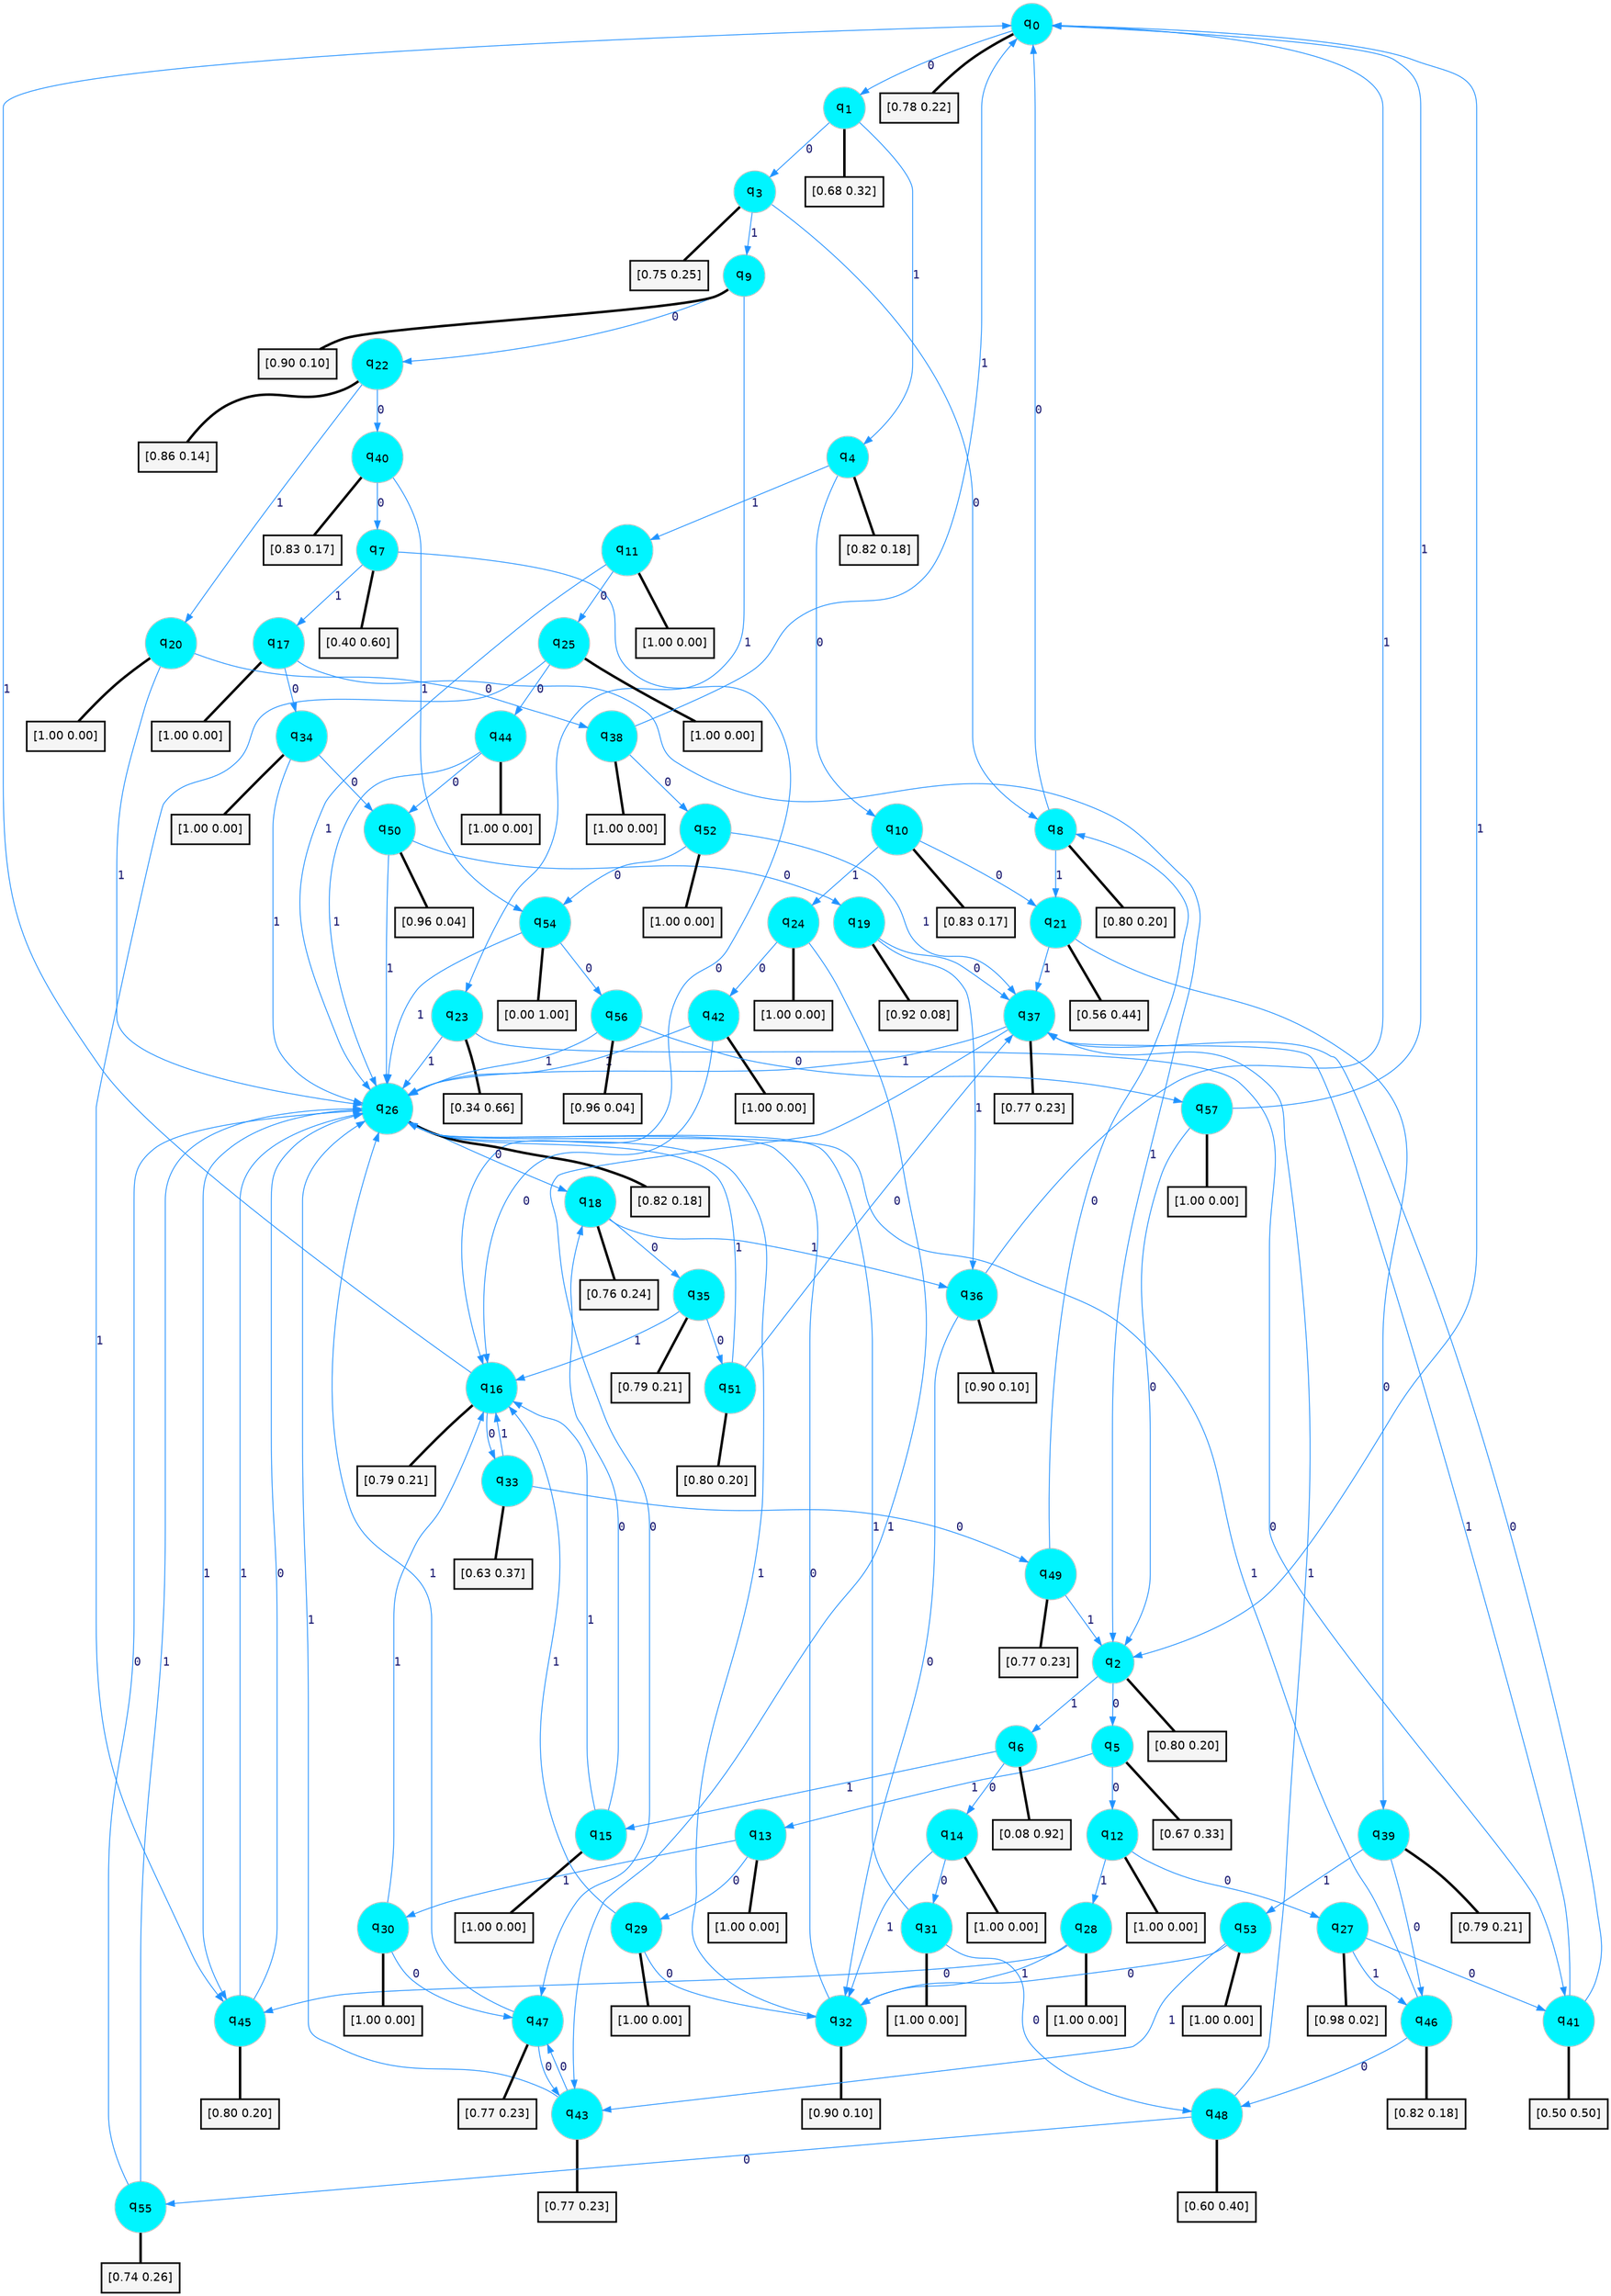 digraph G {
graph [
bgcolor=transparent, dpi=300, rankdir=TD, size="40,25"];
node [
color=gray, fillcolor=turquoise1, fontcolor=black, fontname=Helvetica, fontsize=16, fontweight=bold, shape=circle, style=filled];
edge [
arrowsize=1, color=dodgerblue1, fontcolor=midnightblue, fontname=courier, fontweight=bold, penwidth=1, style=solid, weight=20];
0[label=<q<SUB>0</SUB>>];
1[label=<q<SUB>1</SUB>>];
2[label=<q<SUB>2</SUB>>];
3[label=<q<SUB>3</SUB>>];
4[label=<q<SUB>4</SUB>>];
5[label=<q<SUB>5</SUB>>];
6[label=<q<SUB>6</SUB>>];
7[label=<q<SUB>7</SUB>>];
8[label=<q<SUB>8</SUB>>];
9[label=<q<SUB>9</SUB>>];
10[label=<q<SUB>10</SUB>>];
11[label=<q<SUB>11</SUB>>];
12[label=<q<SUB>12</SUB>>];
13[label=<q<SUB>13</SUB>>];
14[label=<q<SUB>14</SUB>>];
15[label=<q<SUB>15</SUB>>];
16[label=<q<SUB>16</SUB>>];
17[label=<q<SUB>17</SUB>>];
18[label=<q<SUB>18</SUB>>];
19[label=<q<SUB>19</SUB>>];
20[label=<q<SUB>20</SUB>>];
21[label=<q<SUB>21</SUB>>];
22[label=<q<SUB>22</SUB>>];
23[label=<q<SUB>23</SUB>>];
24[label=<q<SUB>24</SUB>>];
25[label=<q<SUB>25</SUB>>];
26[label=<q<SUB>26</SUB>>];
27[label=<q<SUB>27</SUB>>];
28[label=<q<SUB>28</SUB>>];
29[label=<q<SUB>29</SUB>>];
30[label=<q<SUB>30</SUB>>];
31[label=<q<SUB>31</SUB>>];
32[label=<q<SUB>32</SUB>>];
33[label=<q<SUB>33</SUB>>];
34[label=<q<SUB>34</SUB>>];
35[label=<q<SUB>35</SUB>>];
36[label=<q<SUB>36</SUB>>];
37[label=<q<SUB>37</SUB>>];
38[label=<q<SUB>38</SUB>>];
39[label=<q<SUB>39</SUB>>];
40[label=<q<SUB>40</SUB>>];
41[label=<q<SUB>41</SUB>>];
42[label=<q<SUB>42</SUB>>];
43[label=<q<SUB>43</SUB>>];
44[label=<q<SUB>44</SUB>>];
45[label=<q<SUB>45</SUB>>];
46[label=<q<SUB>46</SUB>>];
47[label=<q<SUB>47</SUB>>];
48[label=<q<SUB>48</SUB>>];
49[label=<q<SUB>49</SUB>>];
50[label=<q<SUB>50</SUB>>];
51[label=<q<SUB>51</SUB>>];
52[label=<q<SUB>52</SUB>>];
53[label=<q<SUB>53</SUB>>];
54[label=<q<SUB>54</SUB>>];
55[label=<q<SUB>55</SUB>>];
56[label=<q<SUB>56</SUB>>];
57[label=<q<SUB>57</SUB>>];
58[label="[0.78 0.22]", shape=box,fontcolor=black, fontname=Helvetica, fontsize=14, penwidth=2, fillcolor=whitesmoke,color=black];
59[label="[0.68 0.32]", shape=box,fontcolor=black, fontname=Helvetica, fontsize=14, penwidth=2, fillcolor=whitesmoke,color=black];
60[label="[0.80 0.20]", shape=box,fontcolor=black, fontname=Helvetica, fontsize=14, penwidth=2, fillcolor=whitesmoke,color=black];
61[label="[0.75 0.25]", shape=box,fontcolor=black, fontname=Helvetica, fontsize=14, penwidth=2, fillcolor=whitesmoke,color=black];
62[label="[0.82 0.18]", shape=box,fontcolor=black, fontname=Helvetica, fontsize=14, penwidth=2, fillcolor=whitesmoke,color=black];
63[label="[0.67 0.33]", shape=box,fontcolor=black, fontname=Helvetica, fontsize=14, penwidth=2, fillcolor=whitesmoke,color=black];
64[label="[0.08 0.92]", shape=box,fontcolor=black, fontname=Helvetica, fontsize=14, penwidth=2, fillcolor=whitesmoke,color=black];
65[label="[0.40 0.60]", shape=box,fontcolor=black, fontname=Helvetica, fontsize=14, penwidth=2, fillcolor=whitesmoke,color=black];
66[label="[0.80 0.20]", shape=box,fontcolor=black, fontname=Helvetica, fontsize=14, penwidth=2, fillcolor=whitesmoke,color=black];
67[label="[0.90 0.10]", shape=box,fontcolor=black, fontname=Helvetica, fontsize=14, penwidth=2, fillcolor=whitesmoke,color=black];
68[label="[0.83 0.17]", shape=box,fontcolor=black, fontname=Helvetica, fontsize=14, penwidth=2, fillcolor=whitesmoke,color=black];
69[label="[1.00 0.00]", shape=box,fontcolor=black, fontname=Helvetica, fontsize=14, penwidth=2, fillcolor=whitesmoke,color=black];
70[label="[1.00 0.00]", shape=box,fontcolor=black, fontname=Helvetica, fontsize=14, penwidth=2, fillcolor=whitesmoke,color=black];
71[label="[1.00 0.00]", shape=box,fontcolor=black, fontname=Helvetica, fontsize=14, penwidth=2, fillcolor=whitesmoke,color=black];
72[label="[1.00 0.00]", shape=box,fontcolor=black, fontname=Helvetica, fontsize=14, penwidth=2, fillcolor=whitesmoke,color=black];
73[label="[1.00 0.00]", shape=box,fontcolor=black, fontname=Helvetica, fontsize=14, penwidth=2, fillcolor=whitesmoke,color=black];
74[label="[0.79 0.21]", shape=box,fontcolor=black, fontname=Helvetica, fontsize=14, penwidth=2, fillcolor=whitesmoke,color=black];
75[label="[1.00 0.00]", shape=box,fontcolor=black, fontname=Helvetica, fontsize=14, penwidth=2, fillcolor=whitesmoke,color=black];
76[label="[0.76 0.24]", shape=box,fontcolor=black, fontname=Helvetica, fontsize=14, penwidth=2, fillcolor=whitesmoke,color=black];
77[label="[0.92 0.08]", shape=box,fontcolor=black, fontname=Helvetica, fontsize=14, penwidth=2, fillcolor=whitesmoke,color=black];
78[label="[1.00 0.00]", shape=box,fontcolor=black, fontname=Helvetica, fontsize=14, penwidth=2, fillcolor=whitesmoke,color=black];
79[label="[0.56 0.44]", shape=box,fontcolor=black, fontname=Helvetica, fontsize=14, penwidth=2, fillcolor=whitesmoke,color=black];
80[label="[0.86 0.14]", shape=box,fontcolor=black, fontname=Helvetica, fontsize=14, penwidth=2, fillcolor=whitesmoke,color=black];
81[label="[0.34 0.66]", shape=box,fontcolor=black, fontname=Helvetica, fontsize=14, penwidth=2, fillcolor=whitesmoke,color=black];
82[label="[1.00 0.00]", shape=box,fontcolor=black, fontname=Helvetica, fontsize=14, penwidth=2, fillcolor=whitesmoke,color=black];
83[label="[1.00 0.00]", shape=box,fontcolor=black, fontname=Helvetica, fontsize=14, penwidth=2, fillcolor=whitesmoke,color=black];
84[label="[0.82 0.18]", shape=box,fontcolor=black, fontname=Helvetica, fontsize=14, penwidth=2, fillcolor=whitesmoke,color=black];
85[label="[0.98 0.02]", shape=box,fontcolor=black, fontname=Helvetica, fontsize=14, penwidth=2, fillcolor=whitesmoke,color=black];
86[label="[1.00 0.00]", shape=box,fontcolor=black, fontname=Helvetica, fontsize=14, penwidth=2, fillcolor=whitesmoke,color=black];
87[label="[1.00 0.00]", shape=box,fontcolor=black, fontname=Helvetica, fontsize=14, penwidth=2, fillcolor=whitesmoke,color=black];
88[label="[1.00 0.00]", shape=box,fontcolor=black, fontname=Helvetica, fontsize=14, penwidth=2, fillcolor=whitesmoke,color=black];
89[label="[1.00 0.00]", shape=box,fontcolor=black, fontname=Helvetica, fontsize=14, penwidth=2, fillcolor=whitesmoke,color=black];
90[label="[0.90 0.10]", shape=box,fontcolor=black, fontname=Helvetica, fontsize=14, penwidth=2, fillcolor=whitesmoke,color=black];
91[label="[0.63 0.37]", shape=box,fontcolor=black, fontname=Helvetica, fontsize=14, penwidth=2, fillcolor=whitesmoke,color=black];
92[label="[1.00 0.00]", shape=box,fontcolor=black, fontname=Helvetica, fontsize=14, penwidth=2, fillcolor=whitesmoke,color=black];
93[label="[0.79 0.21]", shape=box,fontcolor=black, fontname=Helvetica, fontsize=14, penwidth=2, fillcolor=whitesmoke,color=black];
94[label="[0.90 0.10]", shape=box,fontcolor=black, fontname=Helvetica, fontsize=14, penwidth=2, fillcolor=whitesmoke,color=black];
95[label="[0.77 0.23]", shape=box,fontcolor=black, fontname=Helvetica, fontsize=14, penwidth=2, fillcolor=whitesmoke,color=black];
96[label="[1.00 0.00]", shape=box,fontcolor=black, fontname=Helvetica, fontsize=14, penwidth=2, fillcolor=whitesmoke,color=black];
97[label="[0.79 0.21]", shape=box,fontcolor=black, fontname=Helvetica, fontsize=14, penwidth=2, fillcolor=whitesmoke,color=black];
98[label="[0.83 0.17]", shape=box,fontcolor=black, fontname=Helvetica, fontsize=14, penwidth=2, fillcolor=whitesmoke,color=black];
99[label="[0.50 0.50]", shape=box,fontcolor=black, fontname=Helvetica, fontsize=14, penwidth=2, fillcolor=whitesmoke,color=black];
100[label="[1.00 0.00]", shape=box,fontcolor=black, fontname=Helvetica, fontsize=14, penwidth=2, fillcolor=whitesmoke,color=black];
101[label="[0.77 0.23]", shape=box,fontcolor=black, fontname=Helvetica, fontsize=14, penwidth=2, fillcolor=whitesmoke,color=black];
102[label="[1.00 0.00]", shape=box,fontcolor=black, fontname=Helvetica, fontsize=14, penwidth=2, fillcolor=whitesmoke,color=black];
103[label="[0.80 0.20]", shape=box,fontcolor=black, fontname=Helvetica, fontsize=14, penwidth=2, fillcolor=whitesmoke,color=black];
104[label="[0.82 0.18]", shape=box,fontcolor=black, fontname=Helvetica, fontsize=14, penwidth=2, fillcolor=whitesmoke,color=black];
105[label="[0.77 0.23]", shape=box,fontcolor=black, fontname=Helvetica, fontsize=14, penwidth=2, fillcolor=whitesmoke,color=black];
106[label="[0.60 0.40]", shape=box,fontcolor=black, fontname=Helvetica, fontsize=14, penwidth=2, fillcolor=whitesmoke,color=black];
107[label="[0.77 0.23]", shape=box,fontcolor=black, fontname=Helvetica, fontsize=14, penwidth=2, fillcolor=whitesmoke,color=black];
108[label="[0.96 0.04]", shape=box,fontcolor=black, fontname=Helvetica, fontsize=14, penwidth=2, fillcolor=whitesmoke,color=black];
109[label="[0.80 0.20]", shape=box,fontcolor=black, fontname=Helvetica, fontsize=14, penwidth=2, fillcolor=whitesmoke,color=black];
110[label="[1.00 0.00]", shape=box,fontcolor=black, fontname=Helvetica, fontsize=14, penwidth=2, fillcolor=whitesmoke,color=black];
111[label="[1.00 0.00]", shape=box,fontcolor=black, fontname=Helvetica, fontsize=14, penwidth=2, fillcolor=whitesmoke,color=black];
112[label="[0.00 1.00]", shape=box,fontcolor=black, fontname=Helvetica, fontsize=14, penwidth=2, fillcolor=whitesmoke,color=black];
113[label="[0.74 0.26]", shape=box,fontcolor=black, fontname=Helvetica, fontsize=14, penwidth=2, fillcolor=whitesmoke,color=black];
114[label="[0.96 0.04]", shape=box,fontcolor=black, fontname=Helvetica, fontsize=14, penwidth=2, fillcolor=whitesmoke,color=black];
115[label="[1.00 0.00]", shape=box,fontcolor=black, fontname=Helvetica, fontsize=14, penwidth=2, fillcolor=whitesmoke,color=black];
0->1 [label=0];
0->2 [label=1];
0->58 [arrowhead=none, penwidth=3,color=black];
1->3 [label=0];
1->4 [label=1];
1->59 [arrowhead=none, penwidth=3,color=black];
2->5 [label=0];
2->6 [label=1];
2->60 [arrowhead=none, penwidth=3,color=black];
3->8 [label=0];
3->9 [label=1];
3->61 [arrowhead=none, penwidth=3,color=black];
4->10 [label=0];
4->11 [label=1];
4->62 [arrowhead=none, penwidth=3,color=black];
5->12 [label=0];
5->13 [label=1];
5->63 [arrowhead=none, penwidth=3,color=black];
6->14 [label=0];
6->15 [label=1];
6->64 [arrowhead=none, penwidth=3,color=black];
7->16 [label=0];
7->17 [label=1];
7->65 [arrowhead=none, penwidth=3,color=black];
8->0 [label=0];
8->21 [label=1];
8->66 [arrowhead=none, penwidth=3,color=black];
9->22 [label=0];
9->23 [label=1];
9->67 [arrowhead=none, penwidth=3,color=black];
10->21 [label=0];
10->24 [label=1];
10->68 [arrowhead=none, penwidth=3,color=black];
11->25 [label=0];
11->26 [label=1];
11->69 [arrowhead=none, penwidth=3,color=black];
12->27 [label=0];
12->28 [label=1];
12->70 [arrowhead=none, penwidth=3,color=black];
13->29 [label=0];
13->30 [label=1];
13->71 [arrowhead=none, penwidth=3,color=black];
14->31 [label=0];
14->32 [label=1];
14->72 [arrowhead=none, penwidth=3,color=black];
15->18 [label=0];
15->16 [label=1];
15->73 [arrowhead=none, penwidth=3,color=black];
16->33 [label=0];
16->0 [label=1];
16->74 [arrowhead=none, penwidth=3,color=black];
17->34 [label=0];
17->2 [label=1];
17->75 [arrowhead=none, penwidth=3,color=black];
18->35 [label=0];
18->36 [label=1];
18->76 [arrowhead=none, penwidth=3,color=black];
19->37 [label=0];
19->36 [label=1];
19->77 [arrowhead=none, penwidth=3,color=black];
20->38 [label=0];
20->26 [label=1];
20->78 [arrowhead=none, penwidth=3,color=black];
21->39 [label=0];
21->37 [label=1];
21->79 [arrowhead=none, penwidth=3,color=black];
22->40 [label=0];
22->20 [label=1];
22->80 [arrowhead=none, penwidth=3,color=black];
23->41 [label=0];
23->26 [label=1];
23->81 [arrowhead=none, penwidth=3,color=black];
24->42 [label=0];
24->43 [label=1];
24->82 [arrowhead=none, penwidth=3,color=black];
25->44 [label=0];
25->45 [label=1];
25->83 [arrowhead=none, penwidth=3,color=black];
26->18 [label=0];
26->45 [label=1];
26->84 [arrowhead=none, penwidth=3,color=black];
27->41 [label=0];
27->46 [label=1];
27->85 [arrowhead=none, penwidth=3,color=black];
28->45 [label=0];
28->32 [label=1];
28->86 [arrowhead=none, penwidth=3,color=black];
29->32 [label=0];
29->16 [label=1];
29->87 [arrowhead=none, penwidth=3,color=black];
30->47 [label=0];
30->16 [label=1];
30->88 [arrowhead=none, penwidth=3,color=black];
31->48 [label=0];
31->26 [label=1];
31->89 [arrowhead=none, penwidth=3,color=black];
32->26 [label=0];
32->26 [label=1];
32->90 [arrowhead=none, penwidth=3,color=black];
33->49 [label=0];
33->16 [label=1];
33->91 [arrowhead=none, penwidth=3,color=black];
34->50 [label=0];
34->26 [label=1];
34->92 [arrowhead=none, penwidth=3,color=black];
35->51 [label=0];
35->16 [label=1];
35->93 [arrowhead=none, penwidth=3,color=black];
36->32 [label=0];
36->0 [label=1];
36->94 [arrowhead=none, penwidth=3,color=black];
37->47 [label=0];
37->26 [label=1];
37->95 [arrowhead=none, penwidth=3,color=black];
38->52 [label=0];
38->0 [label=1];
38->96 [arrowhead=none, penwidth=3,color=black];
39->46 [label=0];
39->53 [label=1];
39->97 [arrowhead=none, penwidth=3,color=black];
40->7 [label=0];
40->54 [label=1];
40->98 [arrowhead=none, penwidth=3,color=black];
41->37 [label=0];
41->37 [label=1];
41->99 [arrowhead=none, penwidth=3,color=black];
42->16 [label=0];
42->26 [label=1];
42->100 [arrowhead=none, penwidth=3,color=black];
43->47 [label=0];
43->26 [label=1];
43->101 [arrowhead=none, penwidth=3,color=black];
44->50 [label=0];
44->26 [label=1];
44->102 [arrowhead=none, penwidth=3,color=black];
45->26 [label=0];
45->26 [label=1];
45->103 [arrowhead=none, penwidth=3,color=black];
46->48 [label=0];
46->26 [label=1];
46->104 [arrowhead=none, penwidth=3,color=black];
47->43 [label=0];
47->26 [label=1];
47->105 [arrowhead=none, penwidth=3,color=black];
48->55 [label=0];
48->37 [label=1];
48->106 [arrowhead=none, penwidth=3,color=black];
49->8 [label=0];
49->2 [label=1];
49->107 [arrowhead=none, penwidth=3,color=black];
50->19 [label=0];
50->26 [label=1];
50->108 [arrowhead=none, penwidth=3,color=black];
51->37 [label=0];
51->26 [label=1];
51->109 [arrowhead=none, penwidth=3,color=black];
52->54 [label=0];
52->37 [label=1];
52->110 [arrowhead=none, penwidth=3,color=black];
53->32 [label=0];
53->43 [label=1];
53->111 [arrowhead=none, penwidth=3,color=black];
54->56 [label=0];
54->26 [label=1];
54->112 [arrowhead=none, penwidth=3,color=black];
55->26 [label=0];
55->26 [label=1];
55->113 [arrowhead=none, penwidth=3,color=black];
56->57 [label=0];
56->26 [label=1];
56->114 [arrowhead=none, penwidth=3,color=black];
57->2 [label=0];
57->0 [label=1];
57->115 [arrowhead=none, penwidth=3,color=black];
}
